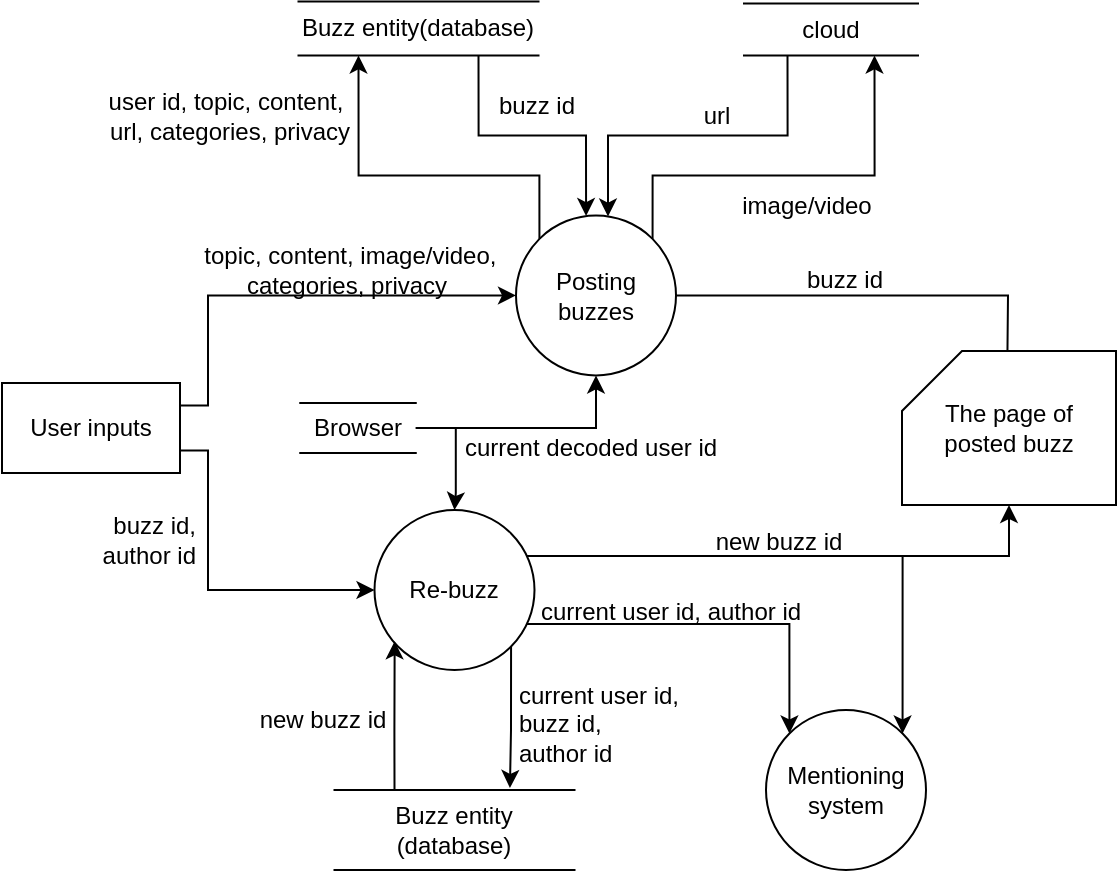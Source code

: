 <mxfile version="20.8.23" type="github">
  <diagram id="F--a-3hmtZKvsPh1SgEa" name="Page-1">
    <mxGraphModel dx="1164" dy="608" grid="0" gridSize="10" guides="1" tooltips="1" connect="1" arrows="1" fold="1" page="1" pageScale="1" pageWidth="827" pageHeight="1169" math="0" shadow="0">
      <root>
        <mxCell id="0" />
        <mxCell id="1" parent="0" />
        <mxCell id="J4pDN6XeMGnL4L7ZbYU3-5" value="&lt;div style=&quot;border-color: var(--border-color);&quot;&gt;&amp;nbsp;topic, content, image/video,&lt;/div&gt;&lt;div style=&quot;border-color: var(--border-color);&quot;&gt;categories, privacy&lt;/div&gt;" style="text;html=1;align=center;verticalAlign=middle;resizable=0;points=[];autosize=1;strokeColor=none;fillColor=none;" vertex="1" parent="1">
          <mxGeometry x="220" y="326.71" width="167" height="40" as="geometry" />
        </mxCell>
        <mxCell id="J4pDN6XeMGnL4L7ZbYU3-6" style="edgeStyle=orthogonalEdgeStyle;rounded=0;orthogonalLoop=1;jettySize=auto;html=1;exitX=1;exitY=0.75;exitDx=0;exitDy=0;entryX=0;entryY=0.5;entryDx=0;entryDy=0;" edge="1" parent="1" source="J4pDN6XeMGnL4L7ZbYU3-33" target="J4pDN6XeMGnL4L7ZbYU3-15">
          <mxGeometry relative="1" as="geometry">
            <mxPoint x="220" y="441" as="sourcePoint" />
            <Array as="points">
              <mxPoint x="235" y="437" />
              <mxPoint x="235" y="507" />
            </Array>
          </mxGeometry>
        </mxCell>
        <mxCell id="J4pDN6XeMGnL4L7ZbYU3-7" style="edgeStyle=orthogonalEdgeStyle;rounded=0;orthogonalLoop=1;jettySize=auto;html=1;exitX=0;exitY=0;exitDx=0;exitDy=0;entryX=0.25;entryY=1;entryDx=0;entryDy=0;" edge="1" parent="1" source="J4pDN6XeMGnL4L7ZbYU3-10" target="J4pDN6XeMGnL4L7ZbYU3-19">
          <mxGeometry relative="1" as="geometry">
            <Array as="points">
              <mxPoint x="401" y="299.71" />
              <mxPoint x="310" y="299.71" />
            </Array>
          </mxGeometry>
        </mxCell>
        <mxCell id="J4pDN6XeMGnL4L7ZbYU3-8" style="edgeStyle=orthogonalEdgeStyle;rounded=0;orthogonalLoop=1;jettySize=auto;html=1;exitX=1;exitY=0;exitDx=0;exitDy=0;entryX=0.75;entryY=1;entryDx=0;entryDy=0;" edge="1" parent="1" source="J4pDN6XeMGnL4L7ZbYU3-10" target="J4pDN6XeMGnL4L7ZbYU3-21">
          <mxGeometry relative="1" as="geometry">
            <Array as="points">
              <mxPoint x="457" y="299.71" />
              <mxPoint x="569" y="299.71" />
            </Array>
          </mxGeometry>
        </mxCell>
        <mxCell id="J4pDN6XeMGnL4L7ZbYU3-9" style="edgeStyle=orthogonalEdgeStyle;rounded=0;orthogonalLoop=1;jettySize=auto;html=1;exitX=1;exitY=0.5;exitDx=0;exitDy=0;entryX=0.5;entryY=0;entryDx=0;entryDy=0;entryPerimeter=0;" edge="1" parent="1" source="J4pDN6XeMGnL4L7ZbYU3-10">
          <mxGeometry relative="1" as="geometry">
            <mxPoint x="634.5" y="411.21" as="targetPoint" />
          </mxGeometry>
        </mxCell>
        <mxCell id="J4pDN6XeMGnL4L7ZbYU3-10" value="Posting&lt;br&gt;buzzes" style="ellipse;whiteSpace=wrap;html=1;aspect=fixed;" vertex="1" parent="1">
          <mxGeometry x="389" y="319.71" width="80" height="80" as="geometry" />
        </mxCell>
        <mxCell id="J4pDN6XeMGnL4L7ZbYU3-11" style="edgeStyle=orthogonalEdgeStyle;rounded=0;orthogonalLoop=1;jettySize=auto;html=1;exitX=1;exitY=1;exitDx=0;exitDy=0;entryX=0.731;entryY=-0.025;entryDx=0;entryDy=0;entryPerimeter=0;" edge="1" parent="1" source="J4pDN6XeMGnL4L7ZbYU3-15" target="J4pDN6XeMGnL4L7ZbYU3-28">
          <mxGeometry relative="1" as="geometry" />
        </mxCell>
        <mxCell id="J4pDN6XeMGnL4L7ZbYU3-12" style="edgeStyle=orthogonalEdgeStyle;rounded=0;orthogonalLoop=1;jettySize=auto;html=1;exitX=0.953;exitY=0.713;exitDx=0;exitDy=0;entryX=0;entryY=0;entryDx=0;entryDy=0;exitPerimeter=0;" edge="1" parent="1" source="J4pDN6XeMGnL4L7ZbYU3-15" target="J4pDN6XeMGnL4L7ZbYU3-16">
          <mxGeometry relative="1" as="geometry">
            <Array as="points">
              <mxPoint x="526" y="524" />
            </Array>
          </mxGeometry>
        </mxCell>
        <mxCell id="J4pDN6XeMGnL4L7ZbYU3-13" style="edgeStyle=orthogonalEdgeStyle;rounded=0;orthogonalLoop=1;jettySize=auto;html=1;exitX=0.94;exitY=0.288;exitDx=0;exitDy=0;entryX=0.5;entryY=1;entryDx=0;entryDy=0;entryPerimeter=0;exitPerimeter=0;" edge="1" parent="1" source="J4pDN6XeMGnL4L7ZbYU3-15" target="J4pDN6XeMGnL4L7ZbYU3-17">
          <mxGeometry relative="1" as="geometry" />
        </mxCell>
        <mxCell id="J4pDN6XeMGnL4L7ZbYU3-14" style="edgeStyle=orthogonalEdgeStyle;rounded=0;orthogonalLoop=1;jettySize=auto;html=1;exitX=0.951;exitY=0.288;exitDx=0;exitDy=0;entryX=1;entryY=0;entryDx=0;entryDy=0;exitPerimeter=0;" edge="1" parent="1" source="J4pDN6XeMGnL4L7ZbYU3-15" target="J4pDN6XeMGnL4L7ZbYU3-16">
          <mxGeometry relative="1" as="geometry" />
        </mxCell>
        <mxCell id="J4pDN6XeMGnL4L7ZbYU3-15" value="Re-buzz" style="ellipse;whiteSpace=wrap;html=1;aspect=fixed;" vertex="1" parent="1">
          <mxGeometry x="318.25" y="467" width="80" height="80" as="geometry" />
        </mxCell>
        <mxCell id="J4pDN6XeMGnL4L7ZbYU3-16" value="Mentioning system" style="ellipse;whiteSpace=wrap;html=1;aspect=fixed;" vertex="1" parent="1">
          <mxGeometry x="514" y="567" width="80" height="80" as="geometry" />
        </mxCell>
        <mxCell id="J4pDN6XeMGnL4L7ZbYU3-17" value="The page of&lt;br&gt;posted buzz" style="shape=card;whiteSpace=wrap;html=1;" vertex="1" parent="1">
          <mxGeometry x="582" y="387.5" width="107" height="77" as="geometry" />
        </mxCell>
        <mxCell id="J4pDN6XeMGnL4L7ZbYU3-18" style="edgeStyle=orthogonalEdgeStyle;rounded=0;orthogonalLoop=1;jettySize=auto;html=1;exitX=0.75;exitY=1;exitDx=0;exitDy=0;entryX=0.438;entryY=0.004;entryDx=0;entryDy=0;entryPerimeter=0;" edge="1" parent="1" source="J4pDN6XeMGnL4L7ZbYU3-19" target="J4pDN6XeMGnL4L7ZbYU3-10">
          <mxGeometry relative="1" as="geometry" />
        </mxCell>
        <mxCell id="J4pDN6XeMGnL4L7ZbYU3-19" value="Buzz entity(database)" style="shape=partialRectangle;whiteSpace=wrap;html=1;left=0;right=0;fillColor=none;rounded=0;strokeColor=default;fontFamily=Helvetica;fontSize=12;fontColor=default;" vertex="1" parent="1">
          <mxGeometry x="280.25" y="212.71" width="120" height="27" as="geometry" />
        </mxCell>
        <mxCell id="J4pDN6XeMGnL4L7ZbYU3-20" style="edgeStyle=orthogonalEdgeStyle;rounded=0;orthogonalLoop=1;jettySize=auto;html=1;exitX=0.25;exitY=1;exitDx=0;exitDy=0;entryX=0.575;entryY=0.007;entryDx=0;entryDy=0;entryPerimeter=0;" edge="1" parent="1" source="J4pDN6XeMGnL4L7ZbYU3-21" target="J4pDN6XeMGnL4L7ZbYU3-10">
          <mxGeometry relative="1" as="geometry" />
        </mxCell>
        <mxCell id="J4pDN6XeMGnL4L7ZbYU3-21" value="cloud" style="shape=partialRectangle;whiteSpace=wrap;html=1;left=0;right=0;fillColor=none;rounded=0;strokeColor=default;fontFamily=Helvetica;fontSize=12;fontColor=default;" vertex="1" parent="1">
          <mxGeometry x="503" y="213.71" width="87" height="26" as="geometry" />
        </mxCell>
        <mxCell id="J4pDN6XeMGnL4L7ZbYU3-22" value="image/video" style="text;html=1;align=center;verticalAlign=middle;resizable=0;points=[];autosize=1;strokeColor=none;fillColor=none;" vertex="1" parent="1">
          <mxGeometry x="489" y="299.71" width="90" height="30" as="geometry" />
        </mxCell>
        <mxCell id="J4pDN6XeMGnL4L7ZbYU3-23" value="url" style="text;html=1;align=center;verticalAlign=middle;resizable=0;points=[];autosize=1;strokeColor=none;fillColor=none;" vertex="1" parent="1">
          <mxGeometry x="469" y="254.71" width="40" height="30" as="geometry" />
        </mxCell>
        <mxCell id="J4pDN6XeMGnL4L7ZbYU3-24" value="buzz id" style="text;html=1;align=center;verticalAlign=middle;resizable=0;points=[];autosize=1;strokeColor=none;fillColor=none;" vertex="1" parent="1">
          <mxGeometry x="369" y="249.71" width="60" height="30" as="geometry" />
        </mxCell>
        <mxCell id="J4pDN6XeMGnL4L7ZbYU3-25" value="&lt;div style=&quot;&quot;&gt;user id, topic, content,&amp;nbsp;&lt;/div&gt;&lt;div style=&quot;&quot;&gt;url, categories, privacy&lt;/div&gt;" style="text;html=1;align=right;verticalAlign=middle;resizable=0;points=[];autosize=1;strokeColor=none;fillColor=none;" vertex="1" parent="1">
          <mxGeometry x="168" y="249.71" width="139" height="40" as="geometry" />
        </mxCell>
        <mxCell id="J4pDN6XeMGnL4L7ZbYU3-26" value="buzz id, &lt;br&gt;author id" style="text;html=1;align=right;verticalAlign=middle;resizable=0;points=[];autosize=1;strokeColor=none;fillColor=none;" vertex="1" parent="1">
          <mxGeometry x="165" y="462" width="65" height="40" as="geometry" />
        </mxCell>
        <mxCell id="J4pDN6XeMGnL4L7ZbYU3-27" style="edgeStyle=orthogonalEdgeStyle;rounded=0;orthogonalLoop=1;jettySize=auto;html=1;exitX=0.25;exitY=0;exitDx=0;exitDy=0;entryX=0.126;entryY=0.821;entryDx=0;entryDy=0;entryPerimeter=0;" edge="1" parent="1" source="J4pDN6XeMGnL4L7ZbYU3-28" target="J4pDN6XeMGnL4L7ZbYU3-15">
          <mxGeometry relative="1" as="geometry" />
        </mxCell>
        <mxCell id="J4pDN6XeMGnL4L7ZbYU3-28" value="Buzz entity (database)" style="shape=partialRectangle;whiteSpace=wrap;html=1;left=0;right=0;fillColor=none;rounded=0;strokeColor=default;fontFamily=Helvetica;fontSize=12;fontColor=default;" vertex="1" parent="1">
          <mxGeometry x="298.25" y="607" width="120" height="40" as="geometry" />
        </mxCell>
        <mxCell id="J4pDN6XeMGnL4L7ZbYU3-29" value="&lt;div style=&quot;text-align: left;&quot;&gt;current user id,&lt;/div&gt;&lt;div style=&quot;text-align: left;&quot;&gt;buzz id,&lt;/div&gt;&lt;div style=&quot;text-align: left;&quot;&gt;author id&lt;/div&gt;" style="text;html=1;align=center;verticalAlign=middle;resizable=0;points=[];autosize=1;strokeColor=none;fillColor=none;" vertex="1" parent="1">
          <mxGeometry x="381" y="547" width="98" height="54" as="geometry" />
        </mxCell>
        <mxCell id="J4pDN6XeMGnL4L7ZbYU3-30" value="current user id,&amp;nbsp;author id" style="text;html=1;align=center;verticalAlign=middle;resizable=0;points=[];autosize=1;strokeColor=none;fillColor=none;" vertex="1" parent="1">
          <mxGeometry x="392" y="505" width="148" height="26" as="geometry" />
        </mxCell>
        <mxCell id="J4pDN6XeMGnL4L7ZbYU3-31" value="new buzz id" style="text;html=1;align=center;verticalAlign=middle;resizable=0;points=[];autosize=1;strokeColor=none;fillColor=none;" vertex="1" parent="1">
          <mxGeometry x="247" y="557" width="90" height="30" as="geometry" />
        </mxCell>
        <mxCell id="J4pDN6XeMGnL4L7ZbYU3-32" style="edgeStyle=orthogonalEdgeStyle;rounded=0;orthogonalLoop=1;jettySize=auto;html=1;exitX=1;exitY=0.25;exitDx=0;exitDy=0;entryX=0;entryY=0.5;entryDx=0;entryDy=0;" edge="1" parent="1" source="J4pDN6XeMGnL4L7ZbYU3-33" target="J4pDN6XeMGnL4L7ZbYU3-10">
          <mxGeometry relative="1" as="geometry">
            <Array as="points">
              <mxPoint x="235" y="415" />
              <mxPoint x="235" y="360" />
            </Array>
          </mxGeometry>
        </mxCell>
        <mxCell id="J4pDN6XeMGnL4L7ZbYU3-33" value="User inputs" style="rounded=0;whiteSpace=wrap;html=1;" vertex="1" parent="1">
          <mxGeometry x="132" y="403.5" width="89" height="45" as="geometry" />
        </mxCell>
        <mxCell id="J4pDN6XeMGnL4L7ZbYU3-34" style="edgeStyle=orthogonalEdgeStyle;rounded=0;orthogonalLoop=1;jettySize=auto;html=1;exitX=1;exitY=0.5;exitDx=0;exitDy=0;entryX=0.5;entryY=0;entryDx=0;entryDy=0;" edge="1" parent="1" source="J4pDN6XeMGnL4L7ZbYU3-36" target="J4pDN6XeMGnL4L7ZbYU3-15">
          <mxGeometry relative="1" as="geometry" />
        </mxCell>
        <mxCell id="J4pDN6XeMGnL4L7ZbYU3-35" style="edgeStyle=orthogonalEdgeStyle;rounded=0;orthogonalLoop=1;jettySize=auto;html=1;exitX=1;exitY=0.5;exitDx=0;exitDy=0;entryX=0.5;entryY=1;entryDx=0;entryDy=0;" edge="1" parent="1" source="J4pDN6XeMGnL4L7ZbYU3-36" target="J4pDN6XeMGnL4L7ZbYU3-10">
          <mxGeometry relative="1" as="geometry" />
        </mxCell>
        <mxCell id="J4pDN6XeMGnL4L7ZbYU3-36" value="Browser" style="shape=partialRectangle;whiteSpace=wrap;html=1;left=0;right=0;fillColor=none;rounded=0;strokeColor=default;fontFamily=Helvetica;fontSize=12;fontColor=default;" vertex="1" parent="1">
          <mxGeometry x="281.13" y="413.5" width="57.75" height="25" as="geometry" />
        </mxCell>
        <mxCell id="J4pDN6XeMGnL4L7ZbYU3-37" value="current decoded user id" style="text;html=1;align=center;verticalAlign=middle;resizable=0;points=[];autosize=1;strokeColor=none;fillColor=none;" vertex="1" parent="1">
          <mxGeometry x="354" y="422.5" width="144" height="26" as="geometry" />
        </mxCell>
        <mxCell id="J4pDN6XeMGnL4L7ZbYU3-38" value="buzz id" style="text;html=1;align=center;verticalAlign=middle;resizable=0;points=[];autosize=1;strokeColor=none;fillColor=none;" vertex="1" parent="1">
          <mxGeometry x="525" y="338.71" width="56" height="26" as="geometry" />
        </mxCell>
        <mxCell id="J4pDN6XeMGnL4L7ZbYU3-39" value="new buzz id" style="text;html=1;align=center;verticalAlign=middle;resizable=0;points=[];autosize=1;strokeColor=none;fillColor=none;" vertex="1" parent="1">
          <mxGeometry x="479" y="470" width="81" height="26" as="geometry" />
        </mxCell>
      </root>
    </mxGraphModel>
  </diagram>
</mxfile>
